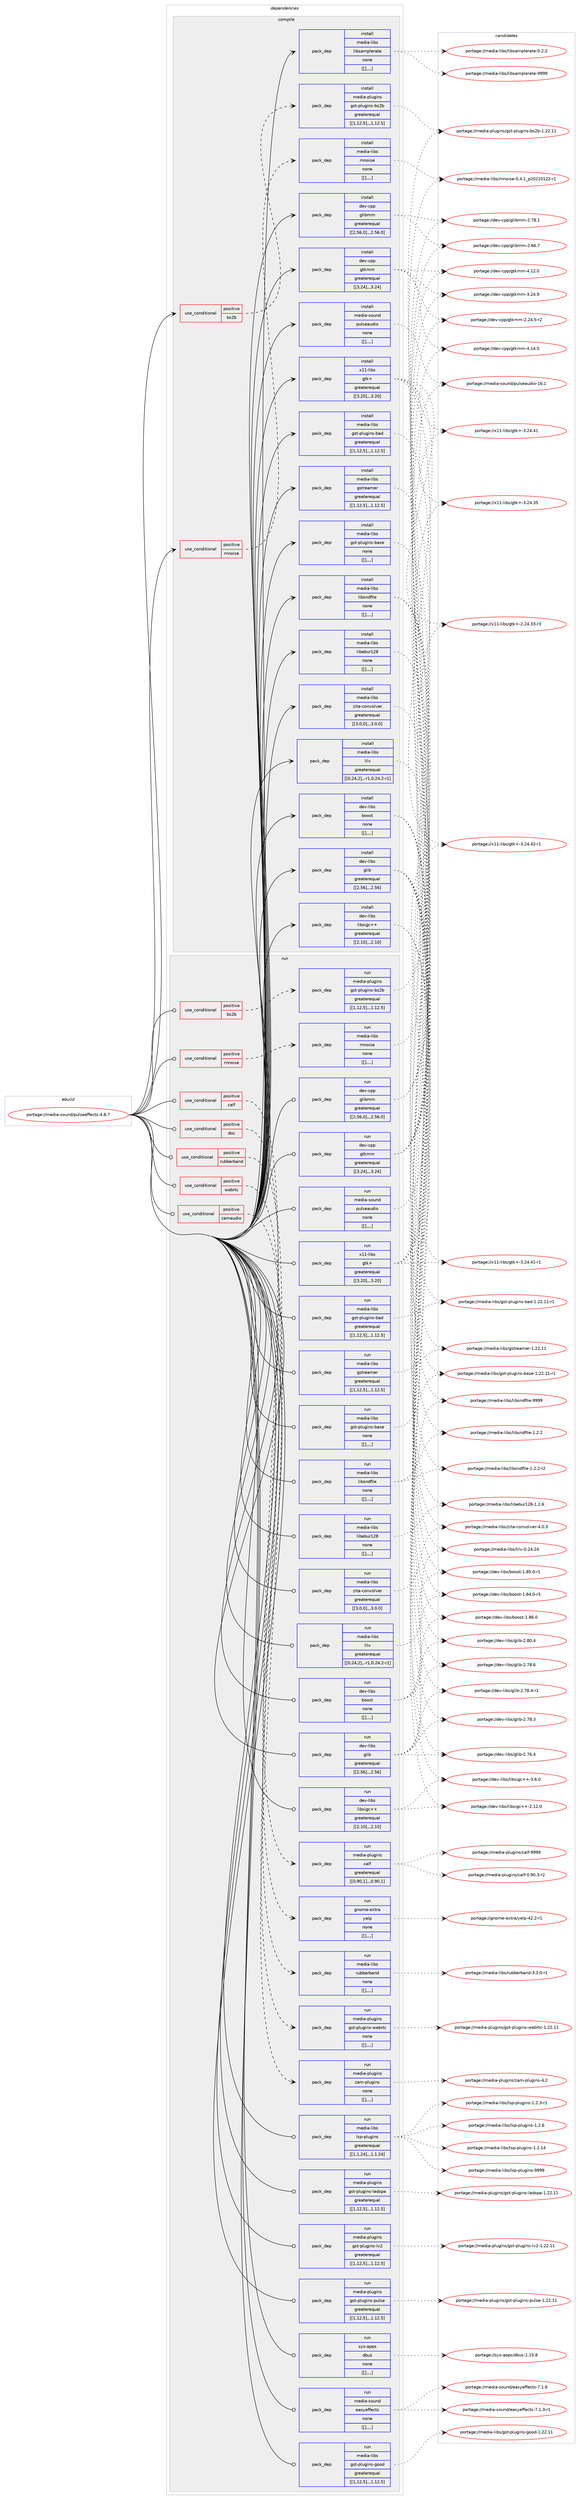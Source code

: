 digraph prolog {

# *************
# Graph options
# *************

newrank=true;
concentrate=true;
compound=true;
graph [rankdir=LR,fontname=Helvetica,fontsize=10,ranksep=1.5];#, ranksep=2.5, nodesep=0.2];
edge  [arrowhead=vee];
node  [fontname=Helvetica,fontsize=10];

# **********
# The ebuild
# **********

subgraph cluster_leftcol {
color=gray;
label=<<i>ebuild</i>>;
id [label="portage://media-sound/pulseeffects-4.8.7", color=red, width=4, href="../media-sound/pulseeffects-4.8.7.svg"];
}

# ****************
# The dependencies
# ****************

subgraph cluster_midcol {
color=gray;
label=<<i>dependencies</i>>;
subgraph cluster_compile {
fillcolor="#eeeeee";
style=filled;
label=<<i>compile</i>>;
subgraph cond85102 {
dependency337003 [label=<<TABLE BORDER="0" CELLBORDER="1" CELLSPACING="0" CELLPADDING="4"><TR><TD ROWSPAN="3" CELLPADDING="10">use_conditional</TD></TR><TR><TD>positive</TD></TR><TR><TD>bs2b</TD></TR></TABLE>>, shape=none, color=red];
subgraph pack249260 {
dependency337004 [label=<<TABLE BORDER="0" CELLBORDER="1" CELLSPACING="0" CELLPADDING="4" WIDTH="220"><TR><TD ROWSPAN="6" CELLPADDING="30">pack_dep</TD></TR><TR><TD WIDTH="110">install</TD></TR><TR><TD>media-plugins</TD></TR><TR><TD>gst-plugins-bs2b</TD></TR><TR><TD>greaterequal</TD></TR><TR><TD>[[1,12,5],,,1.12.5]</TD></TR></TABLE>>, shape=none, color=blue];
}
dependency337003:e -> dependency337004:w [weight=20,style="dashed",arrowhead="vee"];
}
id:e -> dependency337003:w [weight=20,style="solid",arrowhead="vee"];
subgraph cond85103 {
dependency337005 [label=<<TABLE BORDER="0" CELLBORDER="1" CELLSPACING="0" CELLPADDING="4"><TR><TD ROWSPAN="3" CELLPADDING="10">use_conditional</TD></TR><TR><TD>positive</TD></TR><TR><TD>rnnoise</TD></TR></TABLE>>, shape=none, color=red];
subgraph pack249261 {
dependency337006 [label=<<TABLE BORDER="0" CELLBORDER="1" CELLSPACING="0" CELLPADDING="4" WIDTH="220"><TR><TD ROWSPAN="6" CELLPADDING="30">pack_dep</TD></TR><TR><TD WIDTH="110">install</TD></TR><TR><TD>media-libs</TD></TR><TR><TD>rnnoise</TD></TR><TR><TD>none</TD></TR><TR><TD>[[],,,,]</TD></TR></TABLE>>, shape=none, color=blue];
}
dependency337005:e -> dependency337006:w [weight=20,style="dashed",arrowhead="vee"];
}
id:e -> dependency337005:w [weight=20,style="solid",arrowhead="vee"];
subgraph pack249262 {
dependency337007 [label=<<TABLE BORDER="0" CELLBORDER="1" CELLSPACING="0" CELLPADDING="4" WIDTH="220"><TR><TD ROWSPAN="6" CELLPADDING="30">pack_dep</TD></TR><TR><TD WIDTH="110">install</TD></TR><TR><TD>dev-cpp</TD></TR><TR><TD>glibmm</TD></TR><TR><TD>greaterequal</TD></TR><TR><TD>[[2,56,0],,,2.56.0]</TD></TR></TABLE>>, shape=none, color=blue];
}
id:e -> dependency337007:w [weight=20,style="solid",arrowhead="vee"];
subgraph pack249263 {
dependency337008 [label=<<TABLE BORDER="0" CELLBORDER="1" CELLSPACING="0" CELLPADDING="4" WIDTH="220"><TR><TD ROWSPAN="6" CELLPADDING="30">pack_dep</TD></TR><TR><TD WIDTH="110">install</TD></TR><TR><TD>dev-cpp</TD></TR><TR><TD>gtkmm</TD></TR><TR><TD>greaterequal</TD></TR><TR><TD>[[3,24],,,3.24]</TD></TR></TABLE>>, shape=none, color=blue];
}
id:e -> dependency337008:w [weight=20,style="solid",arrowhead="vee"];
subgraph pack249264 {
dependency337009 [label=<<TABLE BORDER="0" CELLBORDER="1" CELLSPACING="0" CELLPADDING="4" WIDTH="220"><TR><TD ROWSPAN="6" CELLPADDING="30">pack_dep</TD></TR><TR><TD WIDTH="110">install</TD></TR><TR><TD>dev-libs</TD></TR><TR><TD>boost</TD></TR><TR><TD>none</TD></TR><TR><TD>[[],,,,]</TD></TR></TABLE>>, shape=none, color=blue];
}
id:e -> dependency337009:w [weight=20,style="solid",arrowhead="vee"];
subgraph pack249265 {
dependency337010 [label=<<TABLE BORDER="0" CELLBORDER="1" CELLSPACING="0" CELLPADDING="4" WIDTH="220"><TR><TD ROWSPAN="6" CELLPADDING="30">pack_dep</TD></TR><TR><TD WIDTH="110">install</TD></TR><TR><TD>dev-libs</TD></TR><TR><TD>glib</TD></TR><TR><TD>greaterequal</TD></TR><TR><TD>[[2,56],,,2.56]</TD></TR></TABLE>>, shape=none, color=blue];
}
id:e -> dependency337010:w [weight=20,style="solid",arrowhead="vee"];
subgraph pack249266 {
dependency337011 [label=<<TABLE BORDER="0" CELLBORDER="1" CELLSPACING="0" CELLPADDING="4" WIDTH="220"><TR><TD ROWSPAN="6" CELLPADDING="30">pack_dep</TD></TR><TR><TD WIDTH="110">install</TD></TR><TR><TD>dev-libs</TD></TR><TR><TD>libsigc++</TD></TR><TR><TD>greaterequal</TD></TR><TR><TD>[[2,10],,,2.10]</TD></TR></TABLE>>, shape=none, color=blue];
}
id:e -> dependency337011:w [weight=20,style="solid",arrowhead="vee"];
subgraph pack249267 {
dependency337012 [label=<<TABLE BORDER="0" CELLBORDER="1" CELLSPACING="0" CELLPADDING="4" WIDTH="220"><TR><TD ROWSPAN="6" CELLPADDING="30">pack_dep</TD></TR><TR><TD WIDTH="110">install</TD></TR><TR><TD>media-libs</TD></TR><TR><TD>gst-plugins-bad</TD></TR><TR><TD>greaterequal</TD></TR><TR><TD>[[1,12,5],,,1.12.5]</TD></TR></TABLE>>, shape=none, color=blue];
}
id:e -> dependency337012:w [weight=20,style="solid",arrowhead="vee"];
subgraph pack249268 {
dependency337013 [label=<<TABLE BORDER="0" CELLBORDER="1" CELLSPACING="0" CELLPADDING="4" WIDTH="220"><TR><TD ROWSPAN="6" CELLPADDING="30">pack_dep</TD></TR><TR><TD WIDTH="110">install</TD></TR><TR><TD>media-libs</TD></TR><TR><TD>gst-plugins-base</TD></TR><TR><TD>none</TD></TR><TR><TD>[[],,,,]</TD></TR></TABLE>>, shape=none, color=blue];
}
id:e -> dependency337013:w [weight=20,style="solid",arrowhead="vee"];
subgraph pack249269 {
dependency337014 [label=<<TABLE BORDER="0" CELLBORDER="1" CELLSPACING="0" CELLPADDING="4" WIDTH="220"><TR><TD ROWSPAN="6" CELLPADDING="30">pack_dep</TD></TR><TR><TD WIDTH="110">install</TD></TR><TR><TD>media-libs</TD></TR><TR><TD>gstreamer</TD></TR><TR><TD>greaterequal</TD></TR><TR><TD>[[1,12,5],,,1.12.5]</TD></TR></TABLE>>, shape=none, color=blue];
}
id:e -> dependency337014:w [weight=20,style="solid",arrowhead="vee"];
subgraph pack249270 {
dependency337015 [label=<<TABLE BORDER="0" CELLBORDER="1" CELLSPACING="0" CELLPADDING="4" WIDTH="220"><TR><TD ROWSPAN="6" CELLPADDING="30">pack_dep</TD></TR><TR><TD WIDTH="110">install</TD></TR><TR><TD>media-libs</TD></TR><TR><TD>libebur128</TD></TR><TR><TD>none</TD></TR><TR><TD>[[],,,,]</TD></TR></TABLE>>, shape=none, color=blue];
}
id:e -> dependency337015:w [weight=20,style="solid",arrowhead="vee"];
subgraph pack249271 {
dependency337016 [label=<<TABLE BORDER="0" CELLBORDER="1" CELLSPACING="0" CELLPADDING="4" WIDTH="220"><TR><TD ROWSPAN="6" CELLPADDING="30">pack_dep</TD></TR><TR><TD WIDTH="110">install</TD></TR><TR><TD>media-libs</TD></TR><TR><TD>libsamplerate</TD></TR><TR><TD>none</TD></TR><TR><TD>[[],,,,]</TD></TR></TABLE>>, shape=none, color=blue];
}
id:e -> dependency337016:w [weight=20,style="solid",arrowhead="vee"];
subgraph pack249272 {
dependency337017 [label=<<TABLE BORDER="0" CELLBORDER="1" CELLSPACING="0" CELLPADDING="4" WIDTH="220"><TR><TD ROWSPAN="6" CELLPADDING="30">pack_dep</TD></TR><TR><TD WIDTH="110">install</TD></TR><TR><TD>media-libs</TD></TR><TR><TD>libsndfile</TD></TR><TR><TD>none</TD></TR><TR><TD>[[],,,,]</TD></TR></TABLE>>, shape=none, color=blue];
}
id:e -> dependency337017:w [weight=20,style="solid",arrowhead="vee"];
subgraph pack249273 {
dependency337018 [label=<<TABLE BORDER="0" CELLBORDER="1" CELLSPACING="0" CELLPADDING="4" WIDTH="220"><TR><TD ROWSPAN="6" CELLPADDING="30">pack_dep</TD></TR><TR><TD WIDTH="110">install</TD></TR><TR><TD>media-libs</TD></TR><TR><TD>lilv</TD></TR><TR><TD>greaterequal</TD></TR><TR><TD>[[0,24,2],,-r1,0.24.2-r1]</TD></TR></TABLE>>, shape=none, color=blue];
}
id:e -> dependency337018:w [weight=20,style="solid",arrowhead="vee"];
subgraph pack249274 {
dependency337019 [label=<<TABLE BORDER="0" CELLBORDER="1" CELLSPACING="0" CELLPADDING="4" WIDTH="220"><TR><TD ROWSPAN="6" CELLPADDING="30">pack_dep</TD></TR><TR><TD WIDTH="110">install</TD></TR><TR><TD>media-libs</TD></TR><TR><TD>zita-convolver</TD></TR><TR><TD>greaterequal</TD></TR><TR><TD>[[3,0,0],,,3.0.0]</TD></TR></TABLE>>, shape=none, color=blue];
}
id:e -> dependency337019:w [weight=20,style="solid",arrowhead="vee"];
subgraph pack249275 {
dependency337020 [label=<<TABLE BORDER="0" CELLBORDER="1" CELLSPACING="0" CELLPADDING="4" WIDTH="220"><TR><TD ROWSPAN="6" CELLPADDING="30">pack_dep</TD></TR><TR><TD WIDTH="110">install</TD></TR><TR><TD>media-sound</TD></TR><TR><TD>pulseaudio</TD></TR><TR><TD>none</TD></TR><TR><TD>[[],,,,]</TD></TR></TABLE>>, shape=none, color=blue];
}
id:e -> dependency337020:w [weight=20,style="solid",arrowhead="vee"];
subgraph pack249276 {
dependency337021 [label=<<TABLE BORDER="0" CELLBORDER="1" CELLSPACING="0" CELLPADDING="4" WIDTH="220"><TR><TD ROWSPAN="6" CELLPADDING="30">pack_dep</TD></TR><TR><TD WIDTH="110">install</TD></TR><TR><TD>x11-libs</TD></TR><TR><TD>gtk+</TD></TR><TR><TD>greaterequal</TD></TR><TR><TD>[[3,20],,,3.20]</TD></TR></TABLE>>, shape=none, color=blue];
}
id:e -> dependency337021:w [weight=20,style="solid",arrowhead="vee"];
}
subgraph cluster_compileandrun {
fillcolor="#eeeeee";
style=filled;
label=<<i>compile and run</i>>;
}
subgraph cluster_run {
fillcolor="#eeeeee";
style=filled;
label=<<i>run</i>>;
subgraph cond85104 {
dependency337022 [label=<<TABLE BORDER="0" CELLBORDER="1" CELLSPACING="0" CELLPADDING="4"><TR><TD ROWSPAN="3" CELLPADDING="10">use_conditional</TD></TR><TR><TD>positive</TD></TR><TR><TD>bs2b</TD></TR></TABLE>>, shape=none, color=red];
subgraph pack249277 {
dependency337023 [label=<<TABLE BORDER="0" CELLBORDER="1" CELLSPACING="0" CELLPADDING="4" WIDTH="220"><TR><TD ROWSPAN="6" CELLPADDING="30">pack_dep</TD></TR><TR><TD WIDTH="110">run</TD></TR><TR><TD>media-plugins</TD></TR><TR><TD>gst-plugins-bs2b</TD></TR><TR><TD>greaterequal</TD></TR><TR><TD>[[1,12,5],,,1.12.5]</TD></TR></TABLE>>, shape=none, color=blue];
}
dependency337022:e -> dependency337023:w [weight=20,style="dashed",arrowhead="vee"];
}
id:e -> dependency337022:w [weight=20,style="solid",arrowhead="odot"];
subgraph cond85105 {
dependency337024 [label=<<TABLE BORDER="0" CELLBORDER="1" CELLSPACING="0" CELLPADDING="4"><TR><TD ROWSPAN="3" CELLPADDING="10">use_conditional</TD></TR><TR><TD>positive</TD></TR><TR><TD>calf</TD></TR></TABLE>>, shape=none, color=red];
subgraph pack249278 {
dependency337025 [label=<<TABLE BORDER="0" CELLBORDER="1" CELLSPACING="0" CELLPADDING="4" WIDTH="220"><TR><TD ROWSPAN="6" CELLPADDING="30">pack_dep</TD></TR><TR><TD WIDTH="110">run</TD></TR><TR><TD>media-plugins</TD></TR><TR><TD>calf</TD></TR><TR><TD>greaterequal</TD></TR><TR><TD>[[0,90,1],,,0.90.1]</TD></TR></TABLE>>, shape=none, color=blue];
}
dependency337024:e -> dependency337025:w [weight=20,style="dashed",arrowhead="vee"];
}
id:e -> dependency337024:w [weight=20,style="solid",arrowhead="odot"];
subgraph cond85106 {
dependency337026 [label=<<TABLE BORDER="0" CELLBORDER="1" CELLSPACING="0" CELLPADDING="4"><TR><TD ROWSPAN="3" CELLPADDING="10">use_conditional</TD></TR><TR><TD>positive</TD></TR><TR><TD>doc</TD></TR></TABLE>>, shape=none, color=red];
subgraph pack249279 {
dependency337027 [label=<<TABLE BORDER="0" CELLBORDER="1" CELLSPACING="0" CELLPADDING="4" WIDTH="220"><TR><TD ROWSPAN="6" CELLPADDING="30">pack_dep</TD></TR><TR><TD WIDTH="110">run</TD></TR><TR><TD>gnome-extra</TD></TR><TR><TD>yelp</TD></TR><TR><TD>none</TD></TR><TR><TD>[[],,,,]</TD></TR></TABLE>>, shape=none, color=blue];
}
dependency337026:e -> dependency337027:w [weight=20,style="dashed",arrowhead="vee"];
}
id:e -> dependency337026:w [weight=20,style="solid",arrowhead="odot"];
subgraph cond85107 {
dependency337028 [label=<<TABLE BORDER="0" CELLBORDER="1" CELLSPACING="0" CELLPADDING="4"><TR><TD ROWSPAN="3" CELLPADDING="10">use_conditional</TD></TR><TR><TD>positive</TD></TR><TR><TD>rnnoise</TD></TR></TABLE>>, shape=none, color=red];
subgraph pack249280 {
dependency337029 [label=<<TABLE BORDER="0" CELLBORDER="1" CELLSPACING="0" CELLPADDING="4" WIDTH="220"><TR><TD ROWSPAN="6" CELLPADDING="30">pack_dep</TD></TR><TR><TD WIDTH="110">run</TD></TR><TR><TD>media-libs</TD></TR><TR><TD>rnnoise</TD></TR><TR><TD>none</TD></TR><TR><TD>[[],,,,]</TD></TR></TABLE>>, shape=none, color=blue];
}
dependency337028:e -> dependency337029:w [weight=20,style="dashed",arrowhead="vee"];
}
id:e -> dependency337028:w [weight=20,style="solid",arrowhead="odot"];
subgraph cond85108 {
dependency337030 [label=<<TABLE BORDER="0" CELLBORDER="1" CELLSPACING="0" CELLPADDING="4"><TR><TD ROWSPAN="3" CELLPADDING="10">use_conditional</TD></TR><TR><TD>positive</TD></TR><TR><TD>rubberband</TD></TR></TABLE>>, shape=none, color=red];
subgraph pack249281 {
dependency337031 [label=<<TABLE BORDER="0" CELLBORDER="1" CELLSPACING="0" CELLPADDING="4" WIDTH="220"><TR><TD ROWSPAN="6" CELLPADDING="30">pack_dep</TD></TR><TR><TD WIDTH="110">run</TD></TR><TR><TD>media-libs</TD></TR><TR><TD>rubberband</TD></TR><TR><TD>none</TD></TR><TR><TD>[[],,,,]</TD></TR></TABLE>>, shape=none, color=blue];
}
dependency337030:e -> dependency337031:w [weight=20,style="dashed",arrowhead="vee"];
}
id:e -> dependency337030:w [weight=20,style="solid",arrowhead="odot"];
subgraph cond85109 {
dependency337032 [label=<<TABLE BORDER="0" CELLBORDER="1" CELLSPACING="0" CELLPADDING="4"><TR><TD ROWSPAN="3" CELLPADDING="10">use_conditional</TD></TR><TR><TD>positive</TD></TR><TR><TD>webrtc</TD></TR></TABLE>>, shape=none, color=red];
subgraph pack249282 {
dependency337033 [label=<<TABLE BORDER="0" CELLBORDER="1" CELLSPACING="0" CELLPADDING="4" WIDTH="220"><TR><TD ROWSPAN="6" CELLPADDING="30">pack_dep</TD></TR><TR><TD WIDTH="110">run</TD></TR><TR><TD>media-plugins</TD></TR><TR><TD>gst-plugins-webrtc</TD></TR><TR><TD>none</TD></TR><TR><TD>[[],,,,]</TD></TR></TABLE>>, shape=none, color=blue];
}
dependency337032:e -> dependency337033:w [weight=20,style="dashed",arrowhead="vee"];
}
id:e -> dependency337032:w [weight=20,style="solid",arrowhead="odot"];
subgraph cond85110 {
dependency337034 [label=<<TABLE BORDER="0" CELLBORDER="1" CELLSPACING="0" CELLPADDING="4"><TR><TD ROWSPAN="3" CELLPADDING="10">use_conditional</TD></TR><TR><TD>positive</TD></TR><TR><TD>zamaudio</TD></TR></TABLE>>, shape=none, color=red];
subgraph pack249283 {
dependency337035 [label=<<TABLE BORDER="0" CELLBORDER="1" CELLSPACING="0" CELLPADDING="4" WIDTH="220"><TR><TD ROWSPAN="6" CELLPADDING="30">pack_dep</TD></TR><TR><TD WIDTH="110">run</TD></TR><TR><TD>media-plugins</TD></TR><TR><TD>zam-plugins</TD></TR><TR><TD>none</TD></TR><TR><TD>[[],,,,]</TD></TR></TABLE>>, shape=none, color=blue];
}
dependency337034:e -> dependency337035:w [weight=20,style="dashed",arrowhead="vee"];
}
id:e -> dependency337034:w [weight=20,style="solid",arrowhead="odot"];
subgraph pack249284 {
dependency337036 [label=<<TABLE BORDER="0" CELLBORDER="1" CELLSPACING="0" CELLPADDING="4" WIDTH="220"><TR><TD ROWSPAN="6" CELLPADDING="30">pack_dep</TD></TR><TR><TD WIDTH="110">run</TD></TR><TR><TD>dev-cpp</TD></TR><TR><TD>glibmm</TD></TR><TR><TD>greaterequal</TD></TR><TR><TD>[[2,56,0],,,2.56.0]</TD></TR></TABLE>>, shape=none, color=blue];
}
id:e -> dependency337036:w [weight=20,style="solid",arrowhead="odot"];
subgraph pack249285 {
dependency337037 [label=<<TABLE BORDER="0" CELLBORDER="1" CELLSPACING="0" CELLPADDING="4" WIDTH="220"><TR><TD ROWSPAN="6" CELLPADDING="30">pack_dep</TD></TR><TR><TD WIDTH="110">run</TD></TR><TR><TD>dev-cpp</TD></TR><TR><TD>gtkmm</TD></TR><TR><TD>greaterequal</TD></TR><TR><TD>[[3,24],,,3.24]</TD></TR></TABLE>>, shape=none, color=blue];
}
id:e -> dependency337037:w [weight=20,style="solid",arrowhead="odot"];
subgraph pack249286 {
dependency337038 [label=<<TABLE BORDER="0" CELLBORDER="1" CELLSPACING="0" CELLPADDING="4" WIDTH="220"><TR><TD ROWSPAN="6" CELLPADDING="30">pack_dep</TD></TR><TR><TD WIDTH="110">run</TD></TR><TR><TD>dev-libs</TD></TR><TR><TD>boost</TD></TR><TR><TD>none</TD></TR><TR><TD>[[],,,,]</TD></TR></TABLE>>, shape=none, color=blue];
}
id:e -> dependency337038:w [weight=20,style="solid",arrowhead="odot"];
subgraph pack249287 {
dependency337039 [label=<<TABLE BORDER="0" CELLBORDER="1" CELLSPACING="0" CELLPADDING="4" WIDTH="220"><TR><TD ROWSPAN="6" CELLPADDING="30">pack_dep</TD></TR><TR><TD WIDTH="110">run</TD></TR><TR><TD>dev-libs</TD></TR><TR><TD>glib</TD></TR><TR><TD>greaterequal</TD></TR><TR><TD>[[2,56],,,2.56]</TD></TR></TABLE>>, shape=none, color=blue];
}
id:e -> dependency337039:w [weight=20,style="solid",arrowhead="odot"];
subgraph pack249288 {
dependency337040 [label=<<TABLE BORDER="0" CELLBORDER="1" CELLSPACING="0" CELLPADDING="4" WIDTH="220"><TR><TD ROWSPAN="6" CELLPADDING="30">pack_dep</TD></TR><TR><TD WIDTH="110">run</TD></TR><TR><TD>dev-libs</TD></TR><TR><TD>libsigc++</TD></TR><TR><TD>greaterequal</TD></TR><TR><TD>[[2,10],,,2.10]</TD></TR></TABLE>>, shape=none, color=blue];
}
id:e -> dependency337040:w [weight=20,style="solid",arrowhead="odot"];
subgraph pack249289 {
dependency337041 [label=<<TABLE BORDER="0" CELLBORDER="1" CELLSPACING="0" CELLPADDING="4" WIDTH="220"><TR><TD ROWSPAN="6" CELLPADDING="30">pack_dep</TD></TR><TR><TD WIDTH="110">run</TD></TR><TR><TD>media-libs</TD></TR><TR><TD>gst-plugins-bad</TD></TR><TR><TD>greaterequal</TD></TR><TR><TD>[[1,12,5],,,1.12.5]</TD></TR></TABLE>>, shape=none, color=blue];
}
id:e -> dependency337041:w [weight=20,style="solid",arrowhead="odot"];
subgraph pack249290 {
dependency337042 [label=<<TABLE BORDER="0" CELLBORDER="1" CELLSPACING="0" CELLPADDING="4" WIDTH="220"><TR><TD ROWSPAN="6" CELLPADDING="30">pack_dep</TD></TR><TR><TD WIDTH="110">run</TD></TR><TR><TD>media-libs</TD></TR><TR><TD>gst-plugins-base</TD></TR><TR><TD>none</TD></TR><TR><TD>[[],,,,]</TD></TR></TABLE>>, shape=none, color=blue];
}
id:e -> dependency337042:w [weight=20,style="solid",arrowhead="odot"];
subgraph pack249291 {
dependency337043 [label=<<TABLE BORDER="0" CELLBORDER="1" CELLSPACING="0" CELLPADDING="4" WIDTH="220"><TR><TD ROWSPAN="6" CELLPADDING="30">pack_dep</TD></TR><TR><TD WIDTH="110">run</TD></TR><TR><TD>media-libs</TD></TR><TR><TD>gst-plugins-good</TD></TR><TR><TD>greaterequal</TD></TR><TR><TD>[[1,12,5],,,1.12.5]</TD></TR></TABLE>>, shape=none, color=blue];
}
id:e -> dependency337043:w [weight=20,style="solid",arrowhead="odot"];
subgraph pack249292 {
dependency337044 [label=<<TABLE BORDER="0" CELLBORDER="1" CELLSPACING="0" CELLPADDING="4" WIDTH="220"><TR><TD ROWSPAN="6" CELLPADDING="30">pack_dep</TD></TR><TR><TD WIDTH="110">run</TD></TR><TR><TD>media-libs</TD></TR><TR><TD>gstreamer</TD></TR><TR><TD>greaterequal</TD></TR><TR><TD>[[1,12,5],,,1.12.5]</TD></TR></TABLE>>, shape=none, color=blue];
}
id:e -> dependency337044:w [weight=20,style="solid",arrowhead="odot"];
subgraph pack249293 {
dependency337045 [label=<<TABLE BORDER="0" CELLBORDER="1" CELLSPACING="0" CELLPADDING="4" WIDTH="220"><TR><TD ROWSPAN="6" CELLPADDING="30">pack_dep</TD></TR><TR><TD WIDTH="110">run</TD></TR><TR><TD>media-libs</TD></TR><TR><TD>libebur128</TD></TR><TR><TD>none</TD></TR><TR><TD>[[],,,,]</TD></TR></TABLE>>, shape=none, color=blue];
}
id:e -> dependency337045:w [weight=20,style="solid",arrowhead="odot"];
subgraph pack249294 {
dependency337046 [label=<<TABLE BORDER="0" CELLBORDER="1" CELLSPACING="0" CELLPADDING="4" WIDTH="220"><TR><TD ROWSPAN="6" CELLPADDING="30">pack_dep</TD></TR><TR><TD WIDTH="110">run</TD></TR><TR><TD>media-libs</TD></TR><TR><TD>libsndfile</TD></TR><TR><TD>none</TD></TR><TR><TD>[[],,,,]</TD></TR></TABLE>>, shape=none, color=blue];
}
id:e -> dependency337046:w [weight=20,style="solid",arrowhead="odot"];
subgraph pack249295 {
dependency337047 [label=<<TABLE BORDER="0" CELLBORDER="1" CELLSPACING="0" CELLPADDING="4" WIDTH="220"><TR><TD ROWSPAN="6" CELLPADDING="30">pack_dep</TD></TR><TR><TD WIDTH="110">run</TD></TR><TR><TD>media-libs</TD></TR><TR><TD>lilv</TD></TR><TR><TD>greaterequal</TD></TR><TR><TD>[[0,24,2],,-r1,0.24.2-r1]</TD></TR></TABLE>>, shape=none, color=blue];
}
id:e -> dependency337047:w [weight=20,style="solid",arrowhead="odot"];
subgraph pack249296 {
dependency337048 [label=<<TABLE BORDER="0" CELLBORDER="1" CELLSPACING="0" CELLPADDING="4" WIDTH="220"><TR><TD ROWSPAN="6" CELLPADDING="30">pack_dep</TD></TR><TR><TD WIDTH="110">run</TD></TR><TR><TD>media-libs</TD></TR><TR><TD>lsp-plugins</TD></TR><TR><TD>greaterequal</TD></TR><TR><TD>[[1,1,24],,,1.1.24]</TD></TR></TABLE>>, shape=none, color=blue];
}
id:e -> dependency337048:w [weight=20,style="solid",arrowhead="odot"];
subgraph pack249297 {
dependency337049 [label=<<TABLE BORDER="0" CELLBORDER="1" CELLSPACING="0" CELLPADDING="4" WIDTH="220"><TR><TD ROWSPAN="6" CELLPADDING="30">pack_dep</TD></TR><TR><TD WIDTH="110">run</TD></TR><TR><TD>media-libs</TD></TR><TR><TD>zita-convolver</TD></TR><TR><TD>greaterequal</TD></TR><TR><TD>[[3,0,0],,,3.0.0]</TD></TR></TABLE>>, shape=none, color=blue];
}
id:e -> dependency337049:w [weight=20,style="solid",arrowhead="odot"];
subgraph pack249298 {
dependency337050 [label=<<TABLE BORDER="0" CELLBORDER="1" CELLSPACING="0" CELLPADDING="4" WIDTH="220"><TR><TD ROWSPAN="6" CELLPADDING="30">pack_dep</TD></TR><TR><TD WIDTH="110">run</TD></TR><TR><TD>media-plugins</TD></TR><TR><TD>gst-plugins-ladspa</TD></TR><TR><TD>greaterequal</TD></TR><TR><TD>[[1,12,5],,,1.12.5]</TD></TR></TABLE>>, shape=none, color=blue];
}
id:e -> dependency337050:w [weight=20,style="solid",arrowhead="odot"];
subgraph pack249299 {
dependency337051 [label=<<TABLE BORDER="0" CELLBORDER="1" CELLSPACING="0" CELLPADDING="4" WIDTH="220"><TR><TD ROWSPAN="6" CELLPADDING="30">pack_dep</TD></TR><TR><TD WIDTH="110">run</TD></TR><TR><TD>media-plugins</TD></TR><TR><TD>gst-plugins-lv2</TD></TR><TR><TD>greaterequal</TD></TR><TR><TD>[[1,12,5],,,1.12.5]</TD></TR></TABLE>>, shape=none, color=blue];
}
id:e -> dependency337051:w [weight=20,style="solid",arrowhead="odot"];
subgraph pack249300 {
dependency337052 [label=<<TABLE BORDER="0" CELLBORDER="1" CELLSPACING="0" CELLPADDING="4" WIDTH="220"><TR><TD ROWSPAN="6" CELLPADDING="30">pack_dep</TD></TR><TR><TD WIDTH="110">run</TD></TR><TR><TD>media-plugins</TD></TR><TR><TD>gst-plugins-pulse</TD></TR><TR><TD>greaterequal</TD></TR><TR><TD>[[1,12,5],,,1.12.5]</TD></TR></TABLE>>, shape=none, color=blue];
}
id:e -> dependency337052:w [weight=20,style="solid",arrowhead="odot"];
subgraph pack249301 {
dependency337053 [label=<<TABLE BORDER="0" CELLBORDER="1" CELLSPACING="0" CELLPADDING="4" WIDTH="220"><TR><TD ROWSPAN="6" CELLPADDING="30">pack_dep</TD></TR><TR><TD WIDTH="110">run</TD></TR><TR><TD>media-sound</TD></TR><TR><TD>pulseaudio</TD></TR><TR><TD>none</TD></TR><TR><TD>[[],,,,]</TD></TR></TABLE>>, shape=none, color=blue];
}
id:e -> dependency337053:w [weight=20,style="solid",arrowhead="odot"];
subgraph pack249302 {
dependency337054 [label=<<TABLE BORDER="0" CELLBORDER="1" CELLSPACING="0" CELLPADDING="4" WIDTH="220"><TR><TD ROWSPAN="6" CELLPADDING="30">pack_dep</TD></TR><TR><TD WIDTH="110">run</TD></TR><TR><TD>sys-apps</TD></TR><TR><TD>dbus</TD></TR><TR><TD>none</TD></TR><TR><TD>[[],,,,]</TD></TR></TABLE>>, shape=none, color=blue];
}
id:e -> dependency337054:w [weight=20,style="solid",arrowhead="odot"];
subgraph pack249303 {
dependency337055 [label=<<TABLE BORDER="0" CELLBORDER="1" CELLSPACING="0" CELLPADDING="4" WIDTH="220"><TR><TD ROWSPAN="6" CELLPADDING="30">pack_dep</TD></TR><TR><TD WIDTH="110">run</TD></TR><TR><TD>x11-libs</TD></TR><TR><TD>gtk+</TD></TR><TR><TD>greaterequal</TD></TR><TR><TD>[[3,20],,,3.20]</TD></TR></TABLE>>, shape=none, color=blue];
}
id:e -> dependency337055:w [weight=20,style="solid",arrowhead="odot"];
subgraph pack249304 {
dependency337056 [label=<<TABLE BORDER="0" CELLBORDER="1" CELLSPACING="0" CELLPADDING="4" WIDTH="220"><TR><TD ROWSPAN="6" CELLPADDING="30">pack_dep</TD></TR><TR><TD WIDTH="110">run</TD></TR><TR><TD>media-sound</TD></TR><TR><TD>easyeffects</TD></TR><TR><TD>none</TD></TR><TR><TD>[[],,,,]</TD></TR></TABLE>>, shape=none, color=blue];
}
id:e -> dependency337056:w [weight=20,style="solid",arrowhead="odot"];
}
}

# **************
# The candidates
# **************

subgraph cluster_choices {
rank=same;
color=gray;
label=<<i>candidates</i>>;

subgraph choice249260 {
color=black;
nodesep=1;
choice10910110010597451121081171031051101154710311511645112108117103105110115459811550984549465050464949 [label="portage://media-plugins/gst-plugins-bs2b-1.22.11", color=red, width=4,href="../media-plugins/gst-plugins-bs2b-1.22.11.svg"];
dependency337004:e -> choice10910110010597451121081171031051101154710311511645112108117103105110115459811550984549465050464949:w [style=dotted,weight="100"];
}
subgraph choice249261 {
color=black;
nodesep=1;
choice109101100105974510810598115471141101101111051151014548465246499511250485049484950504511449 [label="portage://media-libs/rnnoise-0.4.1_p20210122-r1", color=red, width=4,href="../media-libs/rnnoise-0.4.1_p20210122-r1.svg"];
dependency337006:e -> choice109101100105974510810598115471141101101111051151014548465246499511250485049484950504511449:w [style=dotted,weight="100"];
}
subgraph choice249262 {
color=black;
nodesep=1;
choice1001011184599112112471031081059810910945504655564649 [label="portage://dev-cpp/glibmm-2.78.1", color=red, width=4,href="../dev-cpp/glibmm-2.78.1.svg"];
choice1001011184599112112471031081059810910945504654544655 [label="portage://dev-cpp/glibmm-2.66.7", color=red, width=4,href="../dev-cpp/glibmm-2.66.7.svg"];
dependency337007:e -> choice1001011184599112112471031081059810910945504655564649:w [style=dotted,weight="100"];
dependency337007:e -> choice1001011184599112112471031081059810910945504654544655:w [style=dotted,weight="100"];
}
subgraph choice249263 {
color=black;
nodesep=1;
choice10010111845991121124710311610710910945524649524648 [label="portage://dev-cpp/gtkmm-4.14.0", color=red, width=4,href="../dev-cpp/gtkmm-4.14.0.svg"];
choice10010111845991121124710311610710910945524649504648 [label="portage://dev-cpp/gtkmm-4.12.0", color=red, width=4,href="../dev-cpp/gtkmm-4.12.0.svg"];
choice10010111845991121124710311610710910945514650524657 [label="portage://dev-cpp/gtkmm-3.24.9", color=red, width=4,href="../dev-cpp/gtkmm-3.24.9.svg"];
choice100101118459911211247103116107109109455046505246534511450 [label="portage://dev-cpp/gtkmm-2.24.5-r2", color=red, width=4,href="../dev-cpp/gtkmm-2.24.5-r2.svg"];
dependency337008:e -> choice10010111845991121124710311610710910945524649524648:w [style=dotted,weight="100"];
dependency337008:e -> choice10010111845991121124710311610710910945524649504648:w [style=dotted,weight="100"];
dependency337008:e -> choice10010111845991121124710311610710910945514650524657:w [style=dotted,weight="100"];
dependency337008:e -> choice100101118459911211247103116107109109455046505246534511450:w [style=dotted,weight="100"];
}
subgraph choice249264 {
color=black;
nodesep=1;
choice1001011184510810598115479811111111511645494656544648 [label="portage://dev-libs/boost-1.86.0", color=red, width=4,href="../dev-libs/boost-1.86.0.svg"];
choice10010111845108105981154798111111115116454946565346484511449 [label="portage://dev-libs/boost-1.85.0-r1", color=red, width=4,href="../dev-libs/boost-1.85.0-r1.svg"];
choice10010111845108105981154798111111115116454946565246484511451 [label="portage://dev-libs/boost-1.84.0-r3", color=red, width=4,href="../dev-libs/boost-1.84.0-r3.svg"];
dependency337009:e -> choice1001011184510810598115479811111111511645494656544648:w [style=dotted,weight="100"];
dependency337009:e -> choice10010111845108105981154798111111115116454946565346484511449:w [style=dotted,weight="100"];
dependency337009:e -> choice10010111845108105981154798111111115116454946565246484511451:w [style=dotted,weight="100"];
}
subgraph choice249265 {
color=black;
nodesep=1;
choice1001011184510810598115471031081059845504656484652 [label="portage://dev-libs/glib-2.80.4", color=red, width=4,href="../dev-libs/glib-2.80.4.svg"];
choice1001011184510810598115471031081059845504655564654 [label="portage://dev-libs/glib-2.78.6", color=red, width=4,href="../dev-libs/glib-2.78.6.svg"];
choice10010111845108105981154710310810598455046555646524511449 [label="portage://dev-libs/glib-2.78.4-r1", color=red, width=4,href="../dev-libs/glib-2.78.4-r1.svg"];
choice1001011184510810598115471031081059845504655564651 [label="portage://dev-libs/glib-2.78.3", color=red, width=4,href="../dev-libs/glib-2.78.3.svg"];
choice1001011184510810598115471031081059845504655544652 [label="portage://dev-libs/glib-2.76.4", color=red, width=4,href="../dev-libs/glib-2.76.4.svg"];
dependency337010:e -> choice1001011184510810598115471031081059845504656484652:w [style=dotted,weight="100"];
dependency337010:e -> choice1001011184510810598115471031081059845504655564654:w [style=dotted,weight="100"];
dependency337010:e -> choice10010111845108105981154710310810598455046555646524511449:w [style=dotted,weight="100"];
dependency337010:e -> choice1001011184510810598115471031081059845504655564651:w [style=dotted,weight="100"];
dependency337010:e -> choice1001011184510810598115471031081059845504655544652:w [style=dotted,weight="100"];
}
subgraph choice249266 {
color=black;
nodesep=1;
choice10010111845108105981154710810598115105103994343455146544648 [label="portage://dev-libs/libsigc++-3.6.0", color=red, width=4,href="../dev-libs/libsigc++-3.6.0.svg"];
choice1001011184510810598115471081059811510510399434345504649504648 [label="portage://dev-libs/libsigc++-2.12.0", color=red, width=4,href="../dev-libs/libsigc++-2.12.0.svg"];
dependency337011:e -> choice10010111845108105981154710810598115105103994343455146544648:w [style=dotted,weight="100"];
dependency337011:e -> choice1001011184510810598115471081059811510510399434345504649504648:w [style=dotted,weight="100"];
}
subgraph choice249267 {
color=black;
nodesep=1;
choice109101100105974510810598115471031151164511210811710310511011545989710045494650504649494511449 [label="portage://media-libs/gst-plugins-bad-1.22.11-r1", color=red, width=4,href="../media-libs/gst-plugins-bad-1.22.11-r1.svg"];
dependency337012:e -> choice109101100105974510810598115471031151164511210811710310511011545989710045494650504649494511449:w [style=dotted,weight="100"];
}
subgraph choice249268 {
color=black;
nodesep=1;
choice109101100105974510810598115471031151164511210811710310511011545989711510145494650504649494511449 [label="portage://media-libs/gst-plugins-base-1.22.11-r1", color=red, width=4,href="../media-libs/gst-plugins-base-1.22.11-r1.svg"];
dependency337013:e -> choice109101100105974510810598115471031151164511210811710310511011545989711510145494650504649494511449:w [style=dotted,weight="100"];
}
subgraph choice249269 {
color=black;
nodesep=1;
choice10910110010597451081059811547103115116114101971091011144549465050464949 [label="portage://media-libs/gstreamer-1.22.11", color=red, width=4,href="../media-libs/gstreamer-1.22.11.svg"];
dependency337014:e -> choice10910110010597451081059811547103115116114101971091011144549465050464949:w [style=dotted,weight="100"];
}
subgraph choice249270 {
color=black;
nodesep=1;
choice109101100105974510810598115471081059810198117114495056454946504654 [label="portage://media-libs/libebur128-1.2.6", color=red, width=4,href="../media-libs/libebur128-1.2.6.svg"];
dependency337015:e -> choice109101100105974510810598115471081059810198117114495056454946504654:w [style=dotted,weight="100"];
}
subgraph choice249271 {
color=black;
nodesep=1;
choice109101100105974510810598115471081059811597109112108101114971161014557575757 [label="portage://media-libs/libsamplerate-9999", color=red, width=4,href="../media-libs/libsamplerate-9999.svg"];
choice10910110010597451081059811547108105981159710911210810111497116101454846504650 [label="portage://media-libs/libsamplerate-0.2.2", color=red, width=4,href="../media-libs/libsamplerate-0.2.2.svg"];
dependency337016:e -> choice109101100105974510810598115471081059811597109112108101114971161014557575757:w [style=dotted,weight="100"];
dependency337016:e -> choice10910110010597451081059811547108105981159710911210810111497116101454846504650:w [style=dotted,weight="100"];
}
subgraph choice249272 {
color=black;
nodesep=1;
choice10910110010597451081059811547108105981151101001021051081014557575757 [label="portage://media-libs/libsndfile-9999", color=red, width=4,href="../media-libs/libsndfile-9999.svg"];
choice10910110010597451081059811547108105981151101001021051081014549465046504511450 [label="portage://media-libs/libsndfile-1.2.2-r2", color=red, width=4,href="../media-libs/libsndfile-1.2.2-r2.svg"];
choice1091011001059745108105981154710810598115110100102105108101454946504650 [label="portage://media-libs/libsndfile-1.2.2", color=red, width=4,href="../media-libs/libsndfile-1.2.2.svg"];
dependency337017:e -> choice10910110010597451081059811547108105981151101001021051081014557575757:w [style=dotted,weight="100"];
dependency337017:e -> choice10910110010597451081059811547108105981151101001021051081014549465046504511450:w [style=dotted,weight="100"];
dependency337017:e -> choice1091011001059745108105981154710810598115110100102105108101454946504650:w [style=dotted,weight="100"];
}
subgraph choice249273 {
color=black;
nodesep=1;
choice109101100105974510810598115471081051081184548465052465052 [label="portage://media-libs/lilv-0.24.24", color=red, width=4,href="../media-libs/lilv-0.24.24.svg"];
dependency337018:e -> choice109101100105974510810598115471081051081184548465052465052:w [style=dotted,weight="100"];
}
subgraph choice249274 {
color=black;
nodesep=1;
choice10910110010597451081059811547122105116974599111110118111108118101114455246484651 [label="portage://media-libs/zita-convolver-4.0.3", color=red, width=4,href="../media-libs/zita-convolver-4.0.3.svg"];
dependency337019:e -> choice10910110010597451081059811547122105116974599111110118111108118101114455246484651:w [style=dotted,weight="100"];
}
subgraph choice249275 {
color=black;
nodesep=1;
choice109101100105974511511111711010047112117108115101971171001051114549544649 [label="portage://media-sound/pulseaudio-16.1", color=red, width=4,href="../media-sound/pulseaudio-16.1.svg"];
dependency337020:e -> choice109101100105974511511111711010047112117108115101971171001051114549544649:w [style=dotted,weight="100"];
}
subgraph choice249276 {
color=black;
nodesep=1;
choice12049494510810598115471031161074345514650524652504511449 [label="portage://x11-libs/gtk+-3.24.42-r1", color=red, width=4,href="../x11-libs/gtk+-3.24.42-r1.svg"];
choice12049494510810598115471031161074345514650524652494511449 [label="portage://x11-libs/gtk+-3.24.41-r1", color=red, width=4,href="../x11-libs/gtk+-3.24.41-r1.svg"];
choice1204949451081059811547103116107434551465052465249 [label="portage://x11-libs/gtk+-3.24.41", color=red, width=4,href="../x11-libs/gtk+-3.24.41.svg"];
choice1204949451081059811547103116107434551465052465153 [label="portage://x11-libs/gtk+-3.24.35", color=red, width=4,href="../x11-libs/gtk+-3.24.35.svg"];
choice12049494510810598115471031161074345504650524651514511451 [label="portage://x11-libs/gtk+-2.24.33-r3", color=red, width=4,href="../x11-libs/gtk+-2.24.33-r3.svg"];
dependency337021:e -> choice12049494510810598115471031161074345514650524652504511449:w [style=dotted,weight="100"];
dependency337021:e -> choice12049494510810598115471031161074345514650524652494511449:w [style=dotted,weight="100"];
dependency337021:e -> choice1204949451081059811547103116107434551465052465249:w [style=dotted,weight="100"];
dependency337021:e -> choice1204949451081059811547103116107434551465052465153:w [style=dotted,weight="100"];
dependency337021:e -> choice12049494510810598115471031161074345504650524651514511451:w [style=dotted,weight="100"];
}
subgraph choice249277 {
color=black;
nodesep=1;
choice10910110010597451121081171031051101154710311511645112108117103105110115459811550984549465050464949 [label="portage://media-plugins/gst-plugins-bs2b-1.22.11", color=red, width=4,href="../media-plugins/gst-plugins-bs2b-1.22.11.svg"];
dependency337023:e -> choice10910110010597451121081171031051101154710311511645112108117103105110115459811550984549465050464949:w [style=dotted,weight="100"];
}
subgraph choice249278 {
color=black;
nodesep=1;
choice10910110010597451121081171031051101154799971081024557575757 [label="portage://media-plugins/calf-9999", color=red, width=4,href="../media-plugins/calf-9999.svg"];
choice1091011001059745112108117103105110115479997108102454846574846514511450 [label="portage://media-plugins/calf-0.90.3-r2", color=red, width=4,href="../media-plugins/calf-0.90.3-r2.svg"];
dependency337025:e -> choice10910110010597451121081171031051101154799971081024557575757:w [style=dotted,weight="100"];
dependency337025:e -> choice1091011001059745112108117103105110115479997108102454846574846514511450:w [style=dotted,weight="100"];
}
subgraph choice249279 {
color=black;
nodesep=1;
choice10311011110910145101120116114974712110110811245525046504511449 [label="portage://gnome-extra/yelp-42.2-r1", color=red, width=4,href="../gnome-extra/yelp-42.2-r1.svg"];
dependency337027:e -> choice10311011110910145101120116114974712110110811245525046504511449:w [style=dotted,weight="100"];
}
subgraph choice249280 {
color=black;
nodesep=1;
choice109101100105974510810598115471141101101111051151014548465246499511250485049484950504511449 [label="portage://media-libs/rnnoise-0.4.1_p20210122-r1", color=red, width=4,href="../media-libs/rnnoise-0.4.1_p20210122-r1.svg"];
dependency337029:e -> choice109101100105974510810598115471141101101111051151014548465246499511250485049484950504511449:w [style=dotted,weight="100"];
}
subgraph choice249281 {
color=black;
nodesep=1;
choice10910110010597451081059811547114117989810111498971101004551465146484511449 [label="portage://media-libs/rubberband-3.3.0-r1", color=red, width=4,href="../media-libs/rubberband-3.3.0-r1.svg"];
dependency337031:e -> choice10910110010597451081059811547114117989810111498971101004551465146484511449:w [style=dotted,weight="100"];
}
subgraph choice249282 {
color=black;
nodesep=1;
choice109101100105974511210811710310511011547103115116451121081171031051101154511910198114116994549465050464949 [label="portage://media-plugins/gst-plugins-webrtc-1.22.11", color=red, width=4,href="../media-plugins/gst-plugins-webrtc-1.22.11.svg"];
dependency337033:e -> choice109101100105974511210811710310511011547103115116451121081171031051101154511910198114116994549465050464949:w [style=dotted,weight="100"];
}
subgraph choice249283 {
color=black;
nodesep=1;
choice109101100105974511210811710310511011547122971094511210811710310511011545524650 [label="portage://media-plugins/zam-plugins-4.2", color=red, width=4,href="../media-plugins/zam-plugins-4.2.svg"];
dependency337035:e -> choice109101100105974511210811710310511011547122971094511210811710310511011545524650:w [style=dotted,weight="100"];
}
subgraph choice249284 {
color=black;
nodesep=1;
choice1001011184599112112471031081059810910945504655564649 [label="portage://dev-cpp/glibmm-2.78.1", color=red, width=4,href="../dev-cpp/glibmm-2.78.1.svg"];
choice1001011184599112112471031081059810910945504654544655 [label="portage://dev-cpp/glibmm-2.66.7", color=red, width=4,href="../dev-cpp/glibmm-2.66.7.svg"];
dependency337036:e -> choice1001011184599112112471031081059810910945504655564649:w [style=dotted,weight="100"];
dependency337036:e -> choice1001011184599112112471031081059810910945504654544655:w [style=dotted,weight="100"];
}
subgraph choice249285 {
color=black;
nodesep=1;
choice10010111845991121124710311610710910945524649524648 [label="portage://dev-cpp/gtkmm-4.14.0", color=red, width=4,href="../dev-cpp/gtkmm-4.14.0.svg"];
choice10010111845991121124710311610710910945524649504648 [label="portage://dev-cpp/gtkmm-4.12.0", color=red, width=4,href="../dev-cpp/gtkmm-4.12.0.svg"];
choice10010111845991121124710311610710910945514650524657 [label="portage://dev-cpp/gtkmm-3.24.9", color=red, width=4,href="../dev-cpp/gtkmm-3.24.9.svg"];
choice100101118459911211247103116107109109455046505246534511450 [label="portage://dev-cpp/gtkmm-2.24.5-r2", color=red, width=4,href="../dev-cpp/gtkmm-2.24.5-r2.svg"];
dependency337037:e -> choice10010111845991121124710311610710910945524649524648:w [style=dotted,weight="100"];
dependency337037:e -> choice10010111845991121124710311610710910945524649504648:w [style=dotted,weight="100"];
dependency337037:e -> choice10010111845991121124710311610710910945514650524657:w [style=dotted,weight="100"];
dependency337037:e -> choice100101118459911211247103116107109109455046505246534511450:w [style=dotted,weight="100"];
}
subgraph choice249286 {
color=black;
nodesep=1;
choice1001011184510810598115479811111111511645494656544648 [label="portage://dev-libs/boost-1.86.0", color=red, width=4,href="../dev-libs/boost-1.86.0.svg"];
choice10010111845108105981154798111111115116454946565346484511449 [label="portage://dev-libs/boost-1.85.0-r1", color=red, width=4,href="../dev-libs/boost-1.85.0-r1.svg"];
choice10010111845108105981154798111111115116454946565246484511451 [label="portage://dev-libs/boost-1.84.0-r3", color=red, width=4,href="../dev-libs/boost-1.84.0-r3.svg"];
dependency337038:e -> choice1001011184510810598115479811111111511645494656544648:w [style=dotted,weight="100"];
dependency337038:e -> choice10010111845108105981154798111111115116454946565346484511449:w [style=dotted,weight="100"];
dependency337038:e -> choice10010111845108105981154798111111115116454946565246484511451:w [style=dotted,weight="100"];
}
subgraph choice249287 {
color=black;
nodesep=1;
choice1001011184510810598115471031081059845504656484652 [label="portage://dev-libs/glib-2.80.4", color=red, width=4,href="../dev-libs/glib-2.80.4.svg"];
choice1001011184510810598115471031081059845504655564654 [label="portage://dev-libs/glib-2.78.6", color=red, width=4,href="../dev-libs/glib-2.78.6.svg"];
choice10010111845108105981154710310810598455046555646524511449 [label="portage://dev-libs/glib-2.78.4-r1", color=red, width=4,href="../dev-libs/glib-2.78.4-r1.svg"];
choice1001011184510810598115471031081059845504655564651 [label="portage://dev-libs/glib-2.78.3", color=red, width=4,href="../dev-libs/glib-2.78.3.svg"];
choice1001011184510810598115471031081059845504655544652 [label="portage://dev-libs/glib-2.76.4", color=red, width=4,href="../dev-libs/glib-2.76.4.svg"];
dependency337039:e -> choice1001011184510810598115471031081059845504656484652:w [style=dotted,weight="100"];
dependency337039:e -> choice1001011184510810598115471031081059845504655564654:w [style=dotted,weight="100"];
dependency337039:e -> choice10010111845108105981154710310810598455046555646524511449:w [style=dotted,weight="100"];
dependency337039:e -> choice1001011184510810598115471031081059845504655564651:w [style=dotted,weight="100"];
dependency337039:e -> choice1001011184510810598115471031081059845504655544652:w [style=dotted,weight="100"];
}
subgraph choice249288 {
color=black;
nodesep=1;
choice10010111845108105981154710810598115105103994343455146544648 [label="portage://dev-libs/libsigc++-3.6.0", color=red, width=4,href="../dev-libs/libsigc++-3.6.0.svg"];
choice1001011184510810598115471081059811510510399434345504649504648 [label="portage://dev-libs/libsigc++-2.12.0", color=red, width=4,href="../dev-libs/libsigc++-2.12.0.svg"];
dependency337040:e -> choice10010111845108105981154710810598115105103994343455146544648:w [style=dotted,weight="100"];
dependency337040:e -> choice1001011184510810598115471081059811510510399434345504649504648:w [style=dotted,weight="100"];
}
subgraph choice249289 {
color=black;
nodesep=1;
choice109101100105974510810598115471031151164511210811710310511011545989710045494650504649494511449 [label="portage://media-libs/gst-plugins-bad-1.22.11-r1", color=red, width=4,href="../media-libs/gst-plugins-bad-1.22.11-r1.svg"];
dependency337041:e -> choice109101100105974510810598115471031151164511210811710310511011545989710045494650504649494511449:w [style=dotted,weight="100"];
}
subgraph choice249290 {
color=black;
nodesep=1;
choice109101100105974510810598115471031151164511210811710310511011545989711510145494650504649494511449 [label="portage://media-libs/gst-plugins-base-1.22.11-r1", color=red, width=4,href="../media-libs/gst-plugins-base-1.22.11-r1.svg"];
dependency337042:e -> choice109101100105974510810598115471031151164511210811710310511011545989711510145494650504649494511449:w [style=dotted,weight="100"];
}
subgraph choice249291 {
color=black;
nodesep=1;
choice1091011001059745108105981154710311511645112108117103105110115451031111111004549465050464949 [label="portage://media-libs/gst-plugins-good-1.22.11", color=red, width=4,href="../media-libs/gst-plugins-good-1.22.11.svg"];
dependency337043:e -> choice1091011001059745108105981154710311511645112108117103105110115451031111111004549465050464949:w [style=dotted,weight="100"];
}
subgraph choice249292 {
color=black;
nodesep=1;
choice10910110010597451081059811547103115116114101971091011144549465050464949 [label="portage://media-libs/gstreamer-1.22.11", color=red, width=4,href="../media-libs/gstreamer-1.22.11.svg"];
dependency337044:e -> choice10910110010597451081059811547103115116114101971091011144549465050464949:w [style=dotted,weight="100"];
}
subgraph choice249293 {
color=black;
nodesep=1;
choice109101100105974510810598115471081059810198117114495056454946504654 [label="portage://media-libs/libebur128-1.2.6", color=red, width=4,href="../media-libs/libebur128-1.2.6.svg"];
dependency337045:e -> choice109101100105974510810598115471081059810198117114495056454946504654:w [style=dotted,weight="100"];
}
subgraph choice249294 {
color=black;
nodesep=1;
choice10910110010597451081059811547108105981151101001021051081014557575757 [label="portage://media-libs/libsndfile-9999", color=red, width=4,href="../media-libs/libsndfile-9999.svg"];
choice10910110010597451081059811547108105981151101001021051081014549465046504511450 [label="portage://media-libs/libsndfile-1.2.2-r2", color=red, width=4,href="../media-libs/libsndfile-1.2.2-r2.svg"];
choice1091011001059745108105981154710810598115110100102105108101454946504650 [label="portage://media-libs/libsndfile-1.2.2", color=red, width=4,href="../media-libs/libsndfile-1.2.2.svg"];
dependency337046:e -> choice10910110010597451081059811547108105981151101001021051081014557575757:w [style=dotted,weight="100"];
dependency337046:e -> choice10910110010597451081059811547108105981151101001021051081014549465046504511450:w [style=dotted,weight="100"];
dependency337046:e -> choice1091011001059745108105981154710810598115110100102105108101454946504650:w [style=dotted,weight="100"];
}
subgraph choice249295 {
color=black;
nodesep=1;
choice109101100105974510810598115471081051081184548465052465052 [label="portage://media-libs/lilv-0.24.24", color=red, width=4,href="../media-libs/lilv-0.24.24.svg"];
dependency337047:e -> choice109101100105974510810598115471081051081184548465052465052:w [style=dotted,weight="100"];
}
subgraph choice249296 {
color=black;
nodesep=1;
choice10910110010597451081059811547108115112451121081171031051101154557575757 [label="portage://media-libs/lsp-plugins-9999", color=red, width=4,href="../media-libs/lsp-plugins-9999.svg"];
choice109101100105974510810598115471081151124511210811710310511011545494650464952 [label="portage://media-libs/lsp-plugins-1.2.14", color=red, width=4,href="../media-libs/lsp-plugins-1.2.14.svg"];
choice1091011001059745108105981154710811511245112108117103105110115454946504654 [label="portage://media-libs/lsp-plugins-1.2.6", color=red, width=4,href="../media-libs/lsp-plugins-1.2.6.svg"];
choice10910110010597451081059811547108115112451121081171031051101154549465046514511449 [label="portage://media-libs/lsp-plugins-1.2.3-r1", color=red, width=4,href="../media-libs/lsp-plugins-1.2.3-r1.svg"];
dependency337048:e -> choice10910110010597451081059811547108115112451121081171031051101154557575757:w [style=dotted,weight="100"];
dependency337048:e -> choice109101100105974510810598115471081151124511210811710310511011545494650464952:w [style=dotted,weight="100"];
dependency337048:e -> choice1091011001059745108105981154710811511245112108117103105110115454946504654:w [style=dotted,weight="100"];
dependency337048:e -> choice10910110010597451081059811547108115112451121081171031051101154549465046514511449:w [style=dotted,weight="100"];
}
subgraph choice249297 {
color=black;
nodesep=1;
choice10910110010597451081059811547122105116974599111110118111108118101114455246484651 [label="portage://media-libs/zita-convolver-4.0.3", color=red, width=4,href="../media-libs/zita-convolver-4.0.3.svg"];
dependency337049:e -> choice10910110010597451081059811547122105116974599111110118111108118101114455246484651:w [style=dotted,weight="100"];
}
subgraph choice249298 {
color=black;
nodesep=1;
choice109101100105974511210811710310511011547103115116451121081171031051101154510897100115112974549465050464949 [label="portage://media-plugins/gst-plugins-ladspa-1.22.11", color=red, width=4,href="../media-plugins/gst-plugins-ladspa-1.22.11.svg"];
dependency337050:e -> choice109101100105974511210811710310511011547103115116451121081171031051101154510897100115112974549465050464949:w [style=dotted,weight="100"];
}
subgraph choice249299 {
color=black;
nodesep=1;
choice1091011001059745112108117103105110115471031151164511210811710310511011545108118504549465050464949 [label="portage://media-plugins/gst-plugins-lv2-1.22.11", color=red, width=4,href="../media-plugins/gst-plugins-lv2-1.22.11.svg"];
dependency337051:e -> choice1091011001059745112108117103105110115471031151164511210811710310511011545108118504549465050464949:w [style=dotted,weight="100"];
}
subgraph choice249300 {
color=black;
nodesep=1;
choice10910110010597451121081171031051101154710311511645112108117103105110115451121171081151014549465050464949 [label="portage://media-plugins/gst-plugins-pulse-1.22.11", color=red, width=4,href="../media-plugins/gst-plugins-pulse-1.22.11.svg"];
dependency337052:e -> choice10910110010597451121081171031051101154710311511645112108117103105110115451121171081151014549465050464949:w [style=dotted,weight="100"];
}
subgraph choice249301 {
color=black;
nodesep=1;
choice109101100105974511511111711010047112117108115101971171001051114549544649 [label="portage://media-sound/pulseaudio-16.1", color=red, width=4,href="../media-sound/pulseaudio-16.1.svg"];
dependency337053:e -> choice109101100105974511511111711010047112117108115101971171001051114549544649:w [style=dotted,weight="100"];
}
subgraph choice249302 {
color=black;
nodesep=1;
choice1151211154597112112115471009811711545494649534656 [label="portage://sys-apps/dbus-1.15.8", color=red, width=4,href="../sys-apps/dbus-1.15.8.svg"];
dependency337054:e -> choice1151211154597112112115471009811711545494649534656:w [style=dotted,weight="100"];
}
subgraph choice249303 {
color=black;
nodesep=1;
choice12049494510810598115471031161074345514650524652504511449 [label="portage://x11-libs/gtk+-3.24.42-r1", color=red, width=4,href="../x11-libs/gtk+-3.24.42-r1.svg"];
choice12049494510810598115471031161074345514650524652494511449 [label="portage://x11-libs/gtk+-3.24.41-r1", color=red, width=4,href="../x11-libs/gtk+-3.24.41-r1.svg"];
choice1204949451081059811547103116107434551465052465249 [label="portage://x11-libs/gtk+-3.24.41", color=red, width=4,href="../x11-libs/gtk+-3.24.41.svg"];
choice1204949451081059811547103116107434551465052465153 [label="portage://x11-libs/gtk+-3.24.35", color=red, width=4,href="../x11-libs/gtk+-3.24.35.svg"];
choice12049494510810598115471031161074345504650524651514511451 [label="portage://x11-libs/gtk+-2.24.33-r3", color=red, width=4,href="../x11-libs/gtk+-2.24.33-r3.svg"];
dependency337055:e -> choice12049494510810598115471031161074345514650524652504511449:w [style=dotted,weight="100"];
dependency337055:e -> choice12049494510810598115471031161074345514650524652494511449:w [style=dotted,weight="100"];
dependency337055:e -> choice1204949451081059811547103116107434551465052465249:w [style=dotted,weight="100"];
dependency337055:e -> choice1204949451081059811547103116107434551465052465153:w [style=dotted,weight="100"];
dependency337055:e -> choice12049494510810598115471031161074345504650524651514511451:w [style=dotted,weight="100"];
}
subgraph choice249304 {
color=black;
nodesep=1;
choice1091011001059745115111117110100471019711512110110210210199116115455546494654 [label="portage://media-sound/easyeffects-7.1.6", color=red, width=4,href="../media-sound/easyeffects-7.1.6.svg"];
choice10910110010597451151111171101004710197115121101102102101991161154555464946514511449 [label="portage://media-sound/easyeffects-7.1.3-r1", color=red, width=4,href="../media-sound/easyeffects-7.1.3-r1.svg"];
dependency337056:e -> choice1091011001059745115111117110100471019711512110110210210199116115455546494654:w [style=dotted,weight="100"];
dependency337056:e -> choice10910110010597451151111171101004710197115121101102102101991161154555464946514511449:w [style=dotted,weight="100"];
}
}

}
